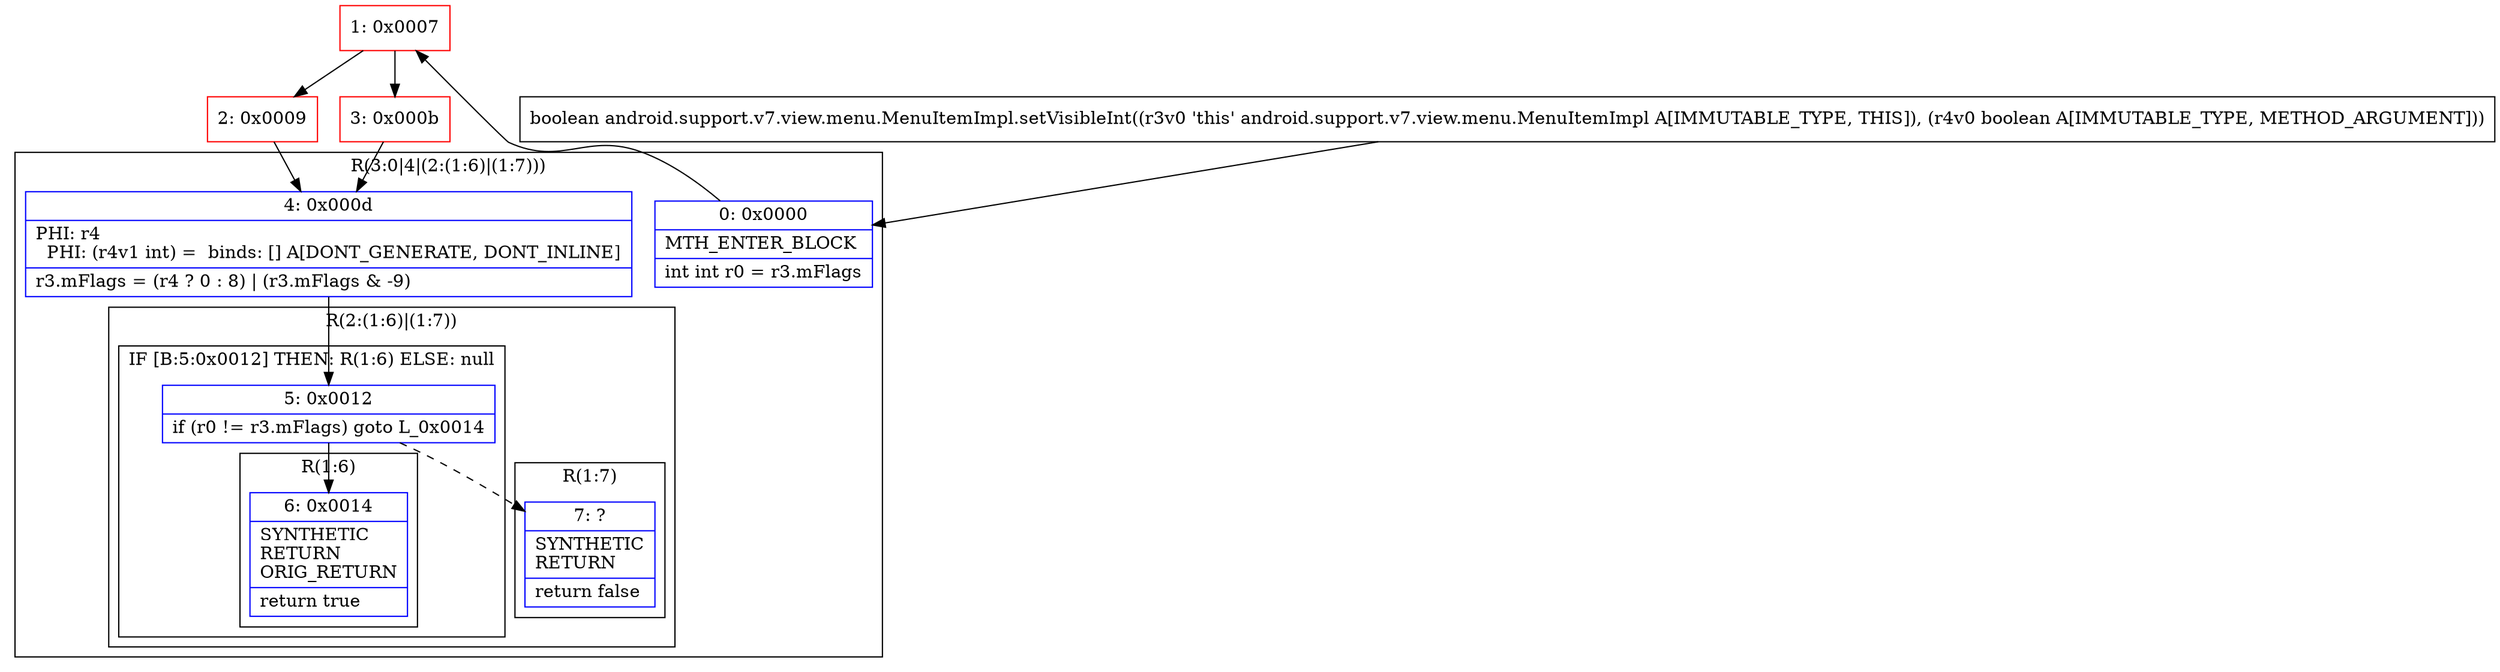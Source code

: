 digraph "CFG forandroid.support.v7.view.menu.MenuItemImpl.setVisibleInt(Z)Z" {
subgraph cluster_Region_1408029905 {
label = "R(3:0|4|(2:(1:6)|(1:7)))";
node [shape=record,color=blue];
Node_0 [shape=record,label="{0\:\ 0x0000|MTH_ENTER_BLOCK\l|int int r0 = r3.mFlags\l}"];
Node_4 [shape=record,label="{4\:\ 0x000d|PHI: r4 \l  PHI: (r4v1 int) =  binds: [] A[DONT_GENERATE, DONT_INLINE]\l|r3.mFlags = (r4 ? 0 : 8) \| (r3.mFlags & \-9)\l}"];
subgraph cluster_Region_162637694 {
label = "R(2:(1:6)|(1:7))";
node [shape=record,color=blue];
subgraph cluster_IfRegion_1849746554 {
label = "IF [B:5:0x0012] THEN: R(1:6) ELSE: null";
node [shape=record,color=blue];
Node_5 [shape=record,label="{5\:\ 0x0012|if (r0 != r3.mFlags) goto L_0x0014\l}"];
subgraph cluster_Region_687638283 {
label = "R(1:6)";
node [shape=record,color=blue];
Node_6 [shape=record,label="{6\:\ 0x0014|SYNTHETIC\lRETURN\lORIG_RETURN\l|return true\l}"];
}
}
subgraph cluster_Region_1112570225 {
label = "R(1:7)";
node [shape=record,color=blue];
Node_7 [shape=record,label="{7\:\ ?|SYNTHETIC\lRETURN\l|return false\l}"];
}
}
}
Node_1 [shape=record,color=red,label="{1\:\ 0x0007}"];
Node_2 [shape=record,color=red,label="{2\:\ 0x0009}"];
Node_3 [shape=record,color=red,label="{3\:\ 0x000b}"];
MethodNode[shape=record,label="{boolean android.support.v7.view.menu.MenuItemImpl.setVisibleInt((r3v0 'this' android.support.v7.view.menu.MenuItemImpl A[IMMUTABLE_TYPE, THIS]), (r4v0 boolean A[IMMUTABLE_TYPE, METHOD_ARGUMENT])) }"];
MethodNode -> Node_0;
Node_0 -> Node_1;
Node_4 -> Node_5;
Node_5 -> Node_6;
Node_5 -> Node_7[style=dashed];
Node_1 -> Node_2;
Node_1 -> Node_3;
Node_2 -> Node_4;
Node_3 -> Node_4;
}

